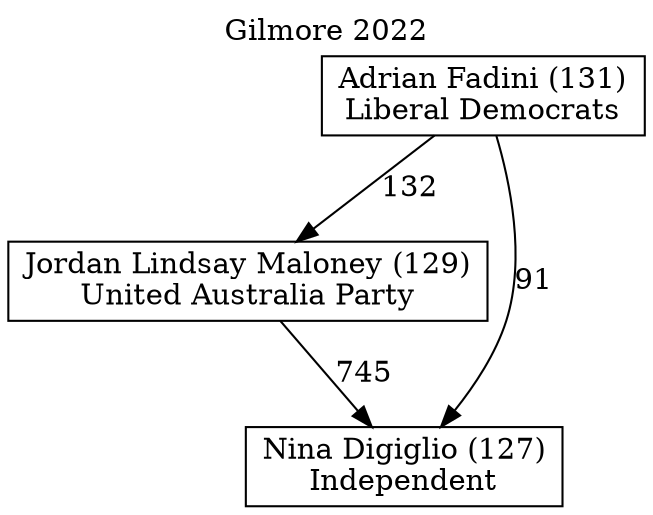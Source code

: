 // House preference flow
digraph "Nina Digiglio (127)_Gilmore_2022" {
	graph [label="Gilmore 2022" labelloc=t mclimit=10]
	node [shape=box]
	"Adrian Fadini (131)" [label="Adrian Fadini (131)
Liberal Democrats"]
	"Jordan Lindsay Maloney (129)" [label="Jordan Lindsay Maloney (129)
United Australia Party"]
	"Nina Digiglio (127)" [label="Nina Digiglio (127)
Independent"]
	"Adrian Fadini (131)" -> "Jordan Lindsay Maloney (129)" [label=132]
	"Adrian Fadini (131)" -> "Nina Digiglio (127)" [label=91]
	"Jordan Lindsay Maloney (129)" -> "Nina Digiglio (127)" [label=745]
}
